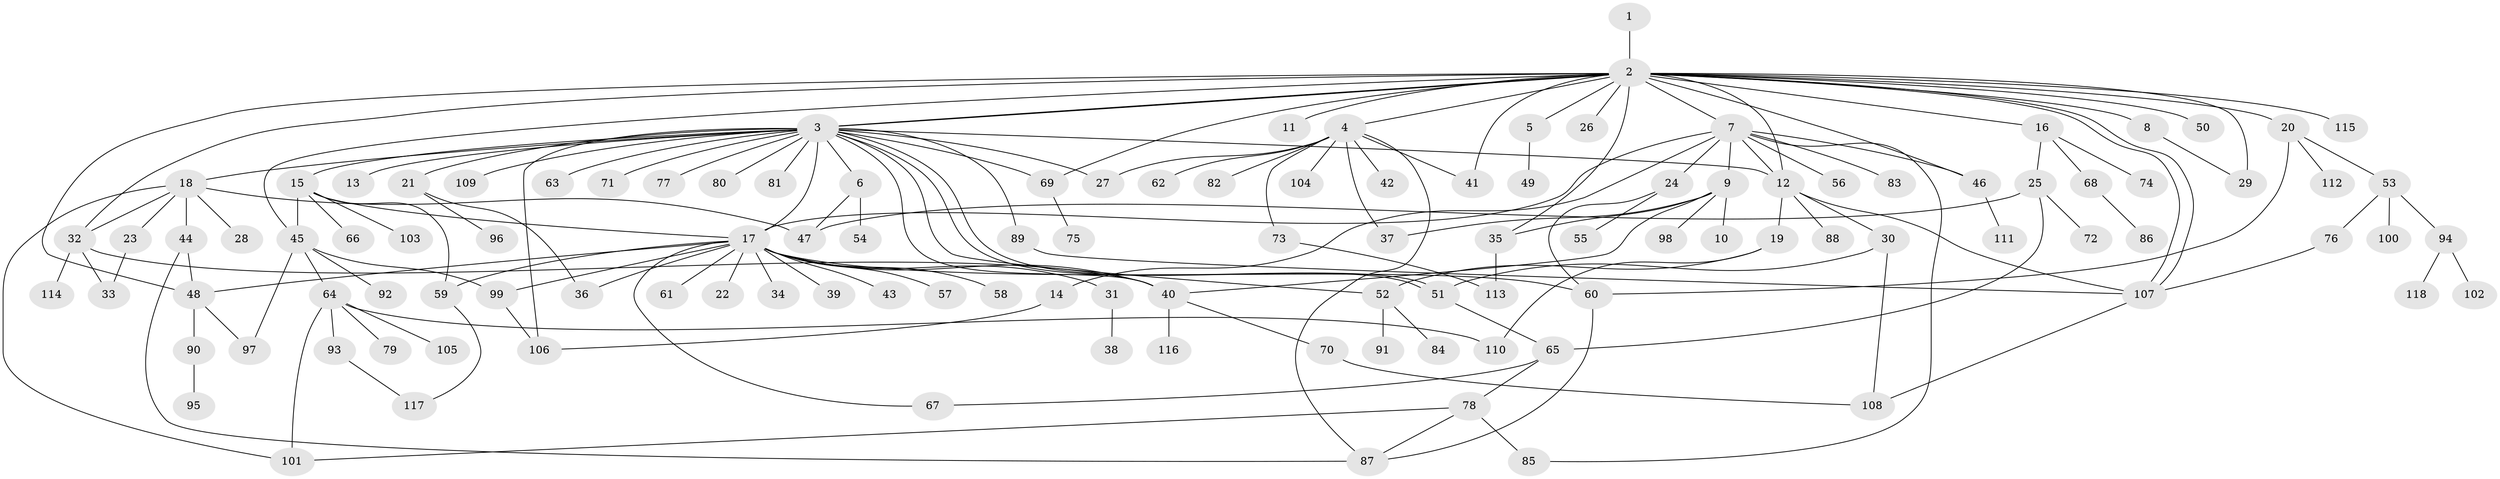 // Generated by graph-tools (version 1.1) at 2025/35/03/09/25 02:35:27]
// undirected, 118 vertices, 167 edges
graph export_dot {
graph [start="1"]
  node [color=gray90,style=filled];
  1;
  2;
  3;
  4;
  5;
  6;
  7;
  8;
  9;
  10;
  11;
  12;
  13;
  14;
  15;
  16;
  17;
  18;
  19;
  20;
  21;
  22;
  23;
  24;
  25;
  26;
  27;
  28;
  29;
  30;
  31;
  32;
  33;
  34;
  35;
  36;
  37;
  38;
  39;
  40;
  41;
  42;
  43;
  44;
  45;
  46;
  47;
  48;
  49;
  50;
  51;
  52;
  53;
  54;
  55;
  56;
  57;
  58;
  59;
  60;
  61;
  62;
  63;
  64;
  65;
  66;
  67;
  68;
  69;
  70;
  71;
  72;
  73;
  74;
  75;
  76;
  77;
  78;
  79;
  80;
  81;
  82;
  83;
  84;
  85;
  86;
  87;
  88;
  89;
  90;
  91;
  92;
  93;
  94;
  95;
  96;
  97;
  98;
  99;
  100;
  101;
  102;
  103;
  104;
  105;
  106;
  107;
  108;
  109;
  110;
  111;
  112;
  113;
  114;
  115;
  116;
  117;
  118;
  1 -- 2;
  2 -- 3;
  2 -- 3;
  2 -- 4;
  2 -- 5;
  2 -- 7;
  2 -- 8;
  2 -- 11;
  2 -- 12;
  2 -- 16;
  2 -- 20;
  2 -- 26;
  2 -- 29;
  2 -- 32;
  2 -- 35;
  2 -- 41;
  2 -- 45;
  2 -- 46;
  2 -- 48;
  2 -- 50;
  2 -- 69;
  2 -- 107;
  2 -- 107;
  2 -- 115;
  3 -- 6;
  3 -- 12;
  3 -- 13;
  3 -- 15;
  3 -- 17;
  3 -- 18;
  3 -- 21;
  3 -- 27;
  3 -- 40;
  3 -- 51;
  3 -- 51;
  3 -- 52;
  3 -- 63;
  3 -- 69;
  3 -- 71;
  3 -- 77;
  3 -- 80;
  3 -- 81;
  3 -- 89;
  3 -- 106;
  3 -- 109;
  4 -- 27;
  4 -- 37;
  4 -- 41;
  4 -- 42;
  4 -- 62;
  4 -- 73;
  4 -- 82;
  4 -- 87;
  4 -- 104;
  5 -- 49;
  6 -- 47;
  6 -- 54;
  7 -- 9;
  7 -- 12;
  7 -- 14;
  7 -- 17;
  7 -- 24;
  7 -- 46;
  7 -- 56;
  7 -- 83;
  7 -- 85;
  8 -- 29;
  9 -- 10;
  9 -- 35;
  9 -- 37;
  9 -- 40;
  9 -- 98;
  12 -- 19;
  12 -- 30;
  12 -- 88;
  12 -- 107;
  14 -- 106;
  15 -- 17;
  15 -- 45;
  15 -- 59;
  15 -- 66;
  15 -- 103;
  16 -- 25;
  16 -- 68;
  16 -- 74;
  17 -- 22;
  17 -- 31;
  17 -- 34;
  17 -- 36;
  17 -- 39;
  17 -- 40;
  17 -- 43;
  17 -- 48;
  17 -- 57;
  17 -- 58;
  17 -- 59;
  17 -- 60;
  17 -- 61;
  17 -- 67;
  17 -- 99;
  18 -- 23;
  18 -- 28;
  18 -- 32;
  18 -- 44;
  18 -- 47;
  18 -- 101;
  19 -- 52;
  19 -- 110;
  20 -- 53;
  20 -- 60;
  20 -- 112;
  21 -- 36;
  21 -- 96;
  23 -- 33;
  24 -- 55;
  24 -- 60;
  25 -- 47;
  25 -- 65;
  25 -- 72;
  30 -- 51;
  30 -- 108;
  31 -- 38;
  32 -- 33;
  32 -- 40;
  32 -- 114;
  35 -- 113;
  40 -- 70;
  40 -- 116;
  44 -- 48;
  44 -- 87;
  45 -- 64;
  45 -- 92;
  45 -- 97;
  45 -- 99;
  46 -- 111;
  48 -- 90;
  48 -- 97;
  51 -- 65;
  52 -- 84;
  52 -- 91;
  53 -- 76;
  53 -- 94;
  53 -- 100;
  59 -- 117;
  60 -- 87;
  64 -- 79;
  64 -- 93;
  64 -- 101;
  64 -- 105;
  64 -- 110;
  65 -- 67;
  65 -- 78;
  68 -- 86;
  69 -- 75;
  70 -- 108;
  73 -- 113;
  76 -- 107;
  78 -- 85;
  78 -- 87;
  78 -- 101;
  89 -- 107;
  90 -- 95;
  93 -- 117;
  94 -- 102;
  94 -- 118;
  99 -- 106;
  107 -- 108;
}
